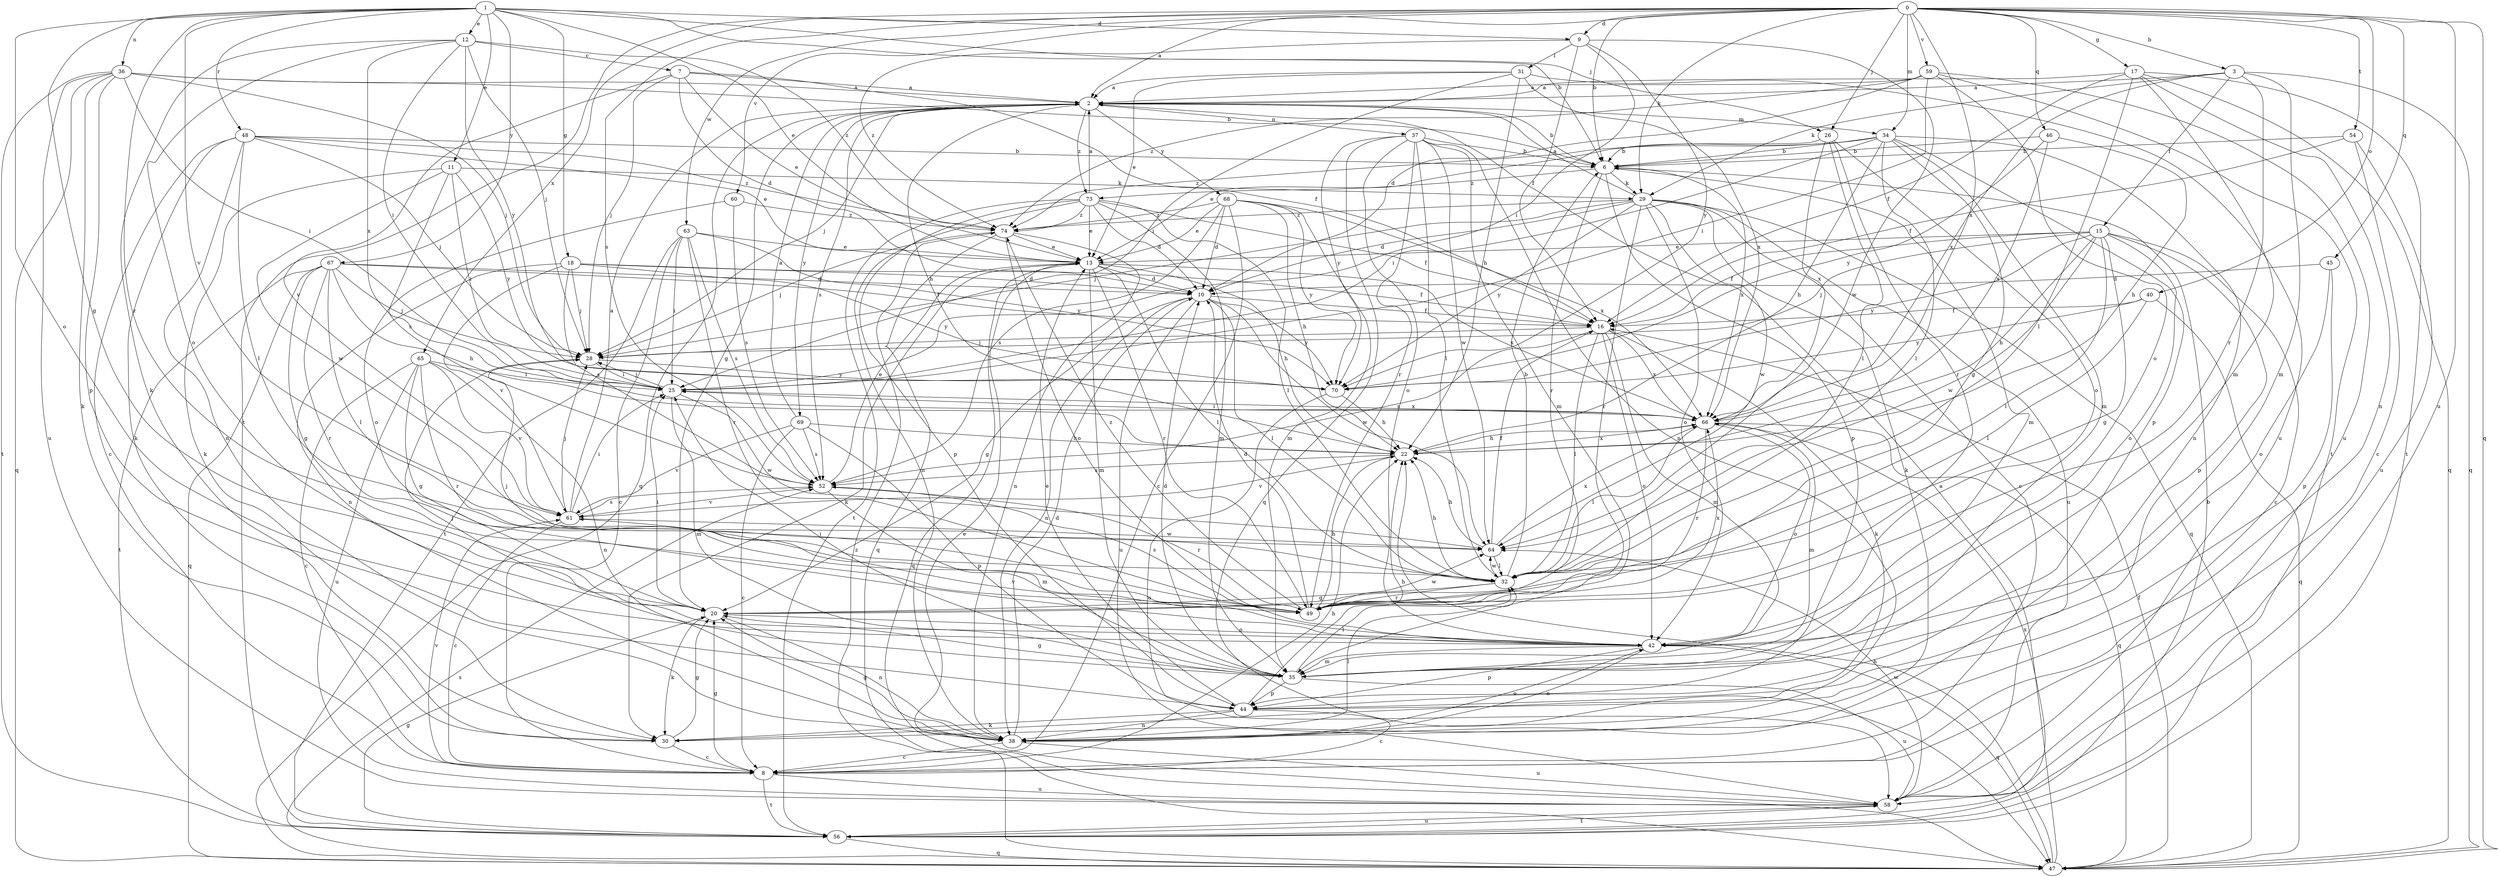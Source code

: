 strict digraph  {
0;
1;
2;
3;
6;
7;
8;
9;
10;
11;
12;
13;
15;
16;
17;
18;
20;
22;
25;
26;
28;
29;
30;
31;
32;
34;
35;
36;
37;
38;
40;
42;
44;
45;
46;
47;
48;
49;
52;
54;
56;
58;
59;
60;
61;
63;
64;
65;
66;
67;
68;
69;
70;
73;
74;
0 -> 2  [label=a];
0 -> 3  [label=b];
0 -> 6  [label=b];
0 -> 9  [label=d];
0 -> 17  [label=g];
0 -> 26  [label=j];
0 -> 29  [label=k];
0 -> 34  [label=m];
0 -> 40  [label=o];
0 -> 45  [label=q];
0 -> 46  [label=q];
0 -> 47  [label=q];
0 -> 52  [label=s];
0 -> 54  [label=t];
0 -> 56  [label=t];
0 -> 58  [label=u];
0 -> 59  [label=v];
0 -> 60  [label=v];
0 -> 63  [label=w];
0 -> 65  [label=x];
0 -> 66  [label=x];
1 -> 6  [label=b];
1 -> 9  [label=d];
1 -> 11  [label=e];
1 -> 12  [label=e];
1 -> 13  [label=e];
1 -> 18  [label=g];
1 -> 20  [label=g];
1 -> 26  [label=j];
1 -> 36  [label=n];
1 -> 42  [label=o];
1 -> 48  [label=r];
1 -> 49  [label=r];
1 -> 61  [label=v];
1 -> 67  [label=y];
2 -> 6  [label=b];
2 -> 20  [label=g];
2 -> 22  [label=h];
2 -> 28  [label=j];
2 -> 34  [label=m];
2 -> 37  [label=n];
2 -> 47  [label=q];
2 -> 52  [label=s];
2 -> 68  [label=y];
2 -> 69  [label=y];
2 -> 73  [label=z];
3 -> 2  [label=a];
3 -> 15  [label=f];
3 -> 29  [label=k];
3 -> 35  [label=m];
3 -> 47  [label=q];
3 -> 49  [label=r];
3 -> 66  [label=x];
6 -> 29  [label=k];
6 -> 35  [label=m];
6 -> 44  [label=p];
6 -> 49  [label=r];
6 -> 66  [label=x];
6 -> 73  [label=z];
7 -> 2  [label=a];
7 -> 10  [label=d];
7 -> 13  [label=e];
7 -> 16  [label=f];
7 -> 28  [label=j];
7 -> 61  [label=v];
8 -> 20  [label=g];
8 -> 22  [label=h];
8 -> 56  [label=t];
8 -> 58  [label=u];
8 -> 61  [label=v];
9 -> 16  [label=f];
9 -> 25  [label=i];
9 -> 31  [label=l];
9 -> 64  [label=w];
9 -> 70  [label=y];
9 -> 74  [label=z];
10 -> 16  [label=f];
10 -> 20  [label=g];
10 -> 32  [label=l];
10 -> 38  [label=n];
10 -> 58  [label=u];
10 -> 64  [label=w];
10 -> 70  [label=y];
11 -> 25  [label=i];
11 -> 29  [label=k];
11 -> 30  [label=k];
11 -> 52  [label=s];
11 -> 64  [label=w];
11 -> 70  [label=y];
12 -> 7  [label=c];
12 -> 25  [label=i];
12 -> 28  [label=j];
12 -> 30  [label=k];
12 -> 42  [label=o];
12 -> 66  [label=x];
12 -> 70  [label=y];
12 -> 74  [label=z];
13 -> 10  [label=d];
13 -> 22  [label=h];
13 -> 30  [label=k];
13 -> 32  [label=l];
13 -> 35  [label=m];
13 -> 47  [label=q];
13 -> 49  [label=r];
13 -> 66  [label=x];
15 -> 8  [label=c];
15 -> 13  [label=e];
15 -> 16  [label=f];
15 -> 20  [label=g];
15 -> 22  [label=h];
15 -> 28  [label=j];
15 -> 32  [label=l];
15 -> 42  [label=o];
15 -> 44  [label=p];
15 -> 64  [label=w];
15 -> 70  [label=y];
16 -> 28  [label=j];
16 -> 30  [label=k];
16 -> 32  [label=l];
16 -> 35  [label=m];
16 -> 42  [label=o];
16 -> 52  [label=s];
16 -> 66  [label=x];
17 -> 2  [label=a];
17 -> 16  [label=f];
17 -> 32  [label=l];
17 -> 35  [label=m];
17 -> 38  [label=n];
17 -> 47  [label=q];
17 -> 56  [label=t];
18 -> 10  [label=d];
18 -> 16  [label=f];
18 -> 28  [label=j];
18 -> 38  [label=n];
18 -> 52  [label=s];
18 -> 61  [label=v];
18 -> 70  [label=y];
20 -> 25  [label=i];
20 -> 30  [label=k];
20 -> 38  [label=n];
20 -> 42  [label=o];
22 -> 52  [label=s];
22 -> 61  [label=v];
22 -> 66  [label=x];
25 -> 28  [label=j];
25 -> 35  [label=m];
25 -> 64  [label=w];
25 -> 66  [label=x];
26 -> 6  [label=b];
26 -> 32  [label=l];
26 -> 42  [label=o];
26 -> 49  [label=r];
26 -> 66  [label=x];
28 -> 25  [label=i];
28 -> 70  [label=y];
29 -> 2  [label=a];
29 -> 8  [label=c];
29 -> 10  [label=d];
29 -> 28  [label=j];
29 -> 30  [label=k];
29 -> 42  [label=o];
29 -> 47  [label=q];
29 -> 49  [label=r];
29 -> 58  [label=u];
29 -> 64  [label=w];
29 -> 70  [label=y];
29 -> 74  [label=z];
30 -> 8  [label=c];
30 -> 20  [label=g];
31 -> 2  [label=a];
31 -> 13  [label=e];
31 -> 22  [label=h];
31 -> 25  [label=i];
31 -> 58  [label=u];
31 -> 66  [label=x];
32 -> 6  [label=b];
32 -> 20  [label=g];
32 -> 22  [label=h];
32 -> 49  [label=r];
32 -> 64  [label=w];
34 -> 6  [label=b];
34 -> 13  [label=e];
34 -> 20  [label=g];
34 -> 22  [label=h];
34 -> 25  [label=i];
34 -> 32  [label=l];
34 -> 35  [label=m];
34 -> 38  [label=n];
34 -> 44  [label=p];
34 -> 74  [label=z];
35 -> 10  [label=d];
35 -> 20  [label=g];
35 -> 25  [label=i];
35 -> 28  [label=j];
35 -> 32  [label=l];
35 -> 44  [label=p];
35 -> 58  [label=u];
36 -> 2  [label=a];
36 -> 6  [label=b];
36 -> 25  [label=i];
36 -> 28  [label=j];
36 -> 30  [label=k];
36 -> 44  [label=p];
36 -> 47  [label=q];
36 -> 56  [label=t];
36 -> 58  [label=u];
37 -> 6  [label=b];
37 -> 32  [label=l];
37 -> 35  [label=m];
37 -> 38  [label=n];
37 -> 42  [label=o];
37 -> 47  [label=q];
37 -> 49  [label=r];
37 -> 64  [label=w];
37 -> 70  [label=y];
38 -> 8  [label=c];
38 -> 10  [label=d];
38 -> 20  [label=g];
38 -> 32  [label=l];
38 -> 42  [label=o];
38 -> 58  [label=u];
40 -> 16  [label=f];
40 -> 32  [label=l];
40 -> 47  [label=q];
40 -> 70  [label=y];
42 -> 35  [label=m];
42 -> 38  [label=n];
42 -> 44  [label=p];
42 -> 47  [label=q];
42 -> 61  [label=v];
44 -> 8  [label=c];
44 -> 13  [label=e];
44 -> 22  [label=h];
44 -> 30  [label=k];
44 -> 38  [label=n];
45 -> 10  [label=d];
45 -> 42  [label=o];
45 -> 44  [label=p];
46 -> 6  [label=b];
46 -> 22  [label=h];
46 -> 66  [label=x];
46 -> 70  [label=y];
47 -> 2  [label=a];
47 -> 16  [label=f];
47 -> 22  [label=h];
47 -> 52  [label=s];
47 -> 74  [label=z];
48 -> 6  [label=b];
48 -> 8  [label=c];
48 -> 13  [label=e];
48 -> 28  [label=j];
48 -> 30  [label=k];
48 -> 32  [label=l];
48 -> 38  [label=n];
48 -> 74  [label=z];
49 -> 10  [label=d];
49 -> 22  [label=h];
49 -> 28  [label=j];
49 -> 52  [label=s];
49 -> 64  [label=w];
49 -> 66  [label=x];
49 -> 74  [label=z];
52 -> 13  [label=e];
52 -> 35  [label=m];
52 -> 49  [label=r];
52 -> 61  [label=v];
54 -> 6  [label=b];
54 -> 8  [label=c];
54 -> 16  [label=f];
54 -> 58  [label=u];
56 -> 6  [label=b];
56 -> 20  [label=g];
56 -> 47  [label=q];
56 -> 58  [label=u];
56 -> 66  [label=x];
58 -> 13  [label=e];
58 -> 56  [label=t];
58 -> 64  [label=w];
59 -> 2  [label=a];
59 -> 10  [label=d];
59 -> 25  [label=i];
59 -> 42  [label=o];
59 -> 56  [label=t];
59 -> 58  [label=u];
59 -> 74  [label=z];
60 -> 42  [label=o];
60 -> 52  [label=s];
60 -> 74  [label=z];
61 -> 2  [label=a];
61 -> 8  [label=c];
61 -> 25  [label=i];
61 -> 28  [label=j];
61 -> 52  [label=s];
61 -> 64  [label=w];
63 -> 8  [label=c];
63 -> 13  [label=e];
63 -> 25  [label=i];
63 -> 49  [label=r];
63 -> 52  [label=s];
63 -> 56  [label=t];
63 -> 70  [label=y];
64 -> 16  [label=f];
64 -> 22  [label=h];
64 -> 32  [label=l];
64 -> 66  [label=x];
65 -> 8  [label=c];
65 -> 20  [label=g];
65 -> 25  [label=i];
65 -> 38  [label=n];
65 -> 49  [label=r];
65 -> 58  [label=u];
65 -> 61  [label=v];
66 -> 22  [label=h];
66 -> 25  [label=i];
66 -> 32  [label=l];
66 -> 35  [label=m];
66 -> 42  [label=o];
66 -> 47  [label=q];
66 -> 49  [label=r];
67 -> 10  [label=d];
67 -> 16  [label=f];
67 -> 20  [label=g];
67 -> 22  [label=h];
67 -> 28  [label=j];
67 -> 32  [label=l];
67 -> 47  [label=q];
67 -> 49  [label=r];
67 -> 56  [label=t];
68 -> 8  [label=c];
68 -> 10  [label=d];
68 -> 13  [label=e];
68 -> 22  [label=h];
68 -> 35  [label=m];
68 -> 52  [label=s];
68 -> 66  [label=x];
68 -> 70  [label=y];
68 -> 74  [label=z];
69 -> 2  [label=a];
69 -> 8  [label=c];
69 -> 22  [label=h];
69 -> 44  [label=p];
69 -> 52  [label=s];
69 -> 61  [label=v];
70 -> 22  [label=h];
70 -> 58  [label=u];
73 -> 2  [label=a];
73 -> 10  [label=d];
73 -> 13  [label=e];
73 -> 16  [label=f];
73 -> 32  [label=l];
73 -> 35  [label=m];
73 -> 38  [label=n];
73 -> 44  [label=p];
73 -> 56  [label=t];
73 -> 74  [label=z];
74 -> 13  [label=e];
74 -> 28  [label=j];
74 -> 38  [label=n];
74 -> 42  [label=o];
74 -> 47  [label=q];
}
